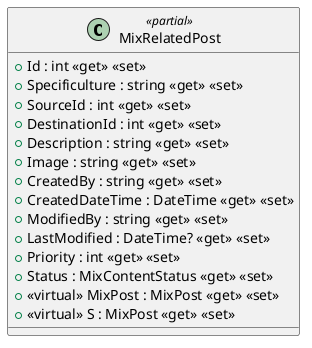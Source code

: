 @startuml
class MixRelatedPost <<partial>> {
    + Id : int <<get>> <<set>>
    + Specificulture : string <<get>> <<set>>
    + SourceId : int <<get>> <<set>>
    + DestinationId : int <<get>> <<set>>
    + Description : string <<get>> <<set>>
    + Image : string <<get>> <<set>>
    + CreatedBy : string <<get>> <<set>>
    + CreatedDateTime : DateTime <<get>> <<set>>
    + ModifiedBy : string <<get>> <<set>>
    + LastModified : DateTime? <<get>> <<set>>
    + Priority : int <<get>> <<set>>
    + Status : MixContentStatus <<get>> <<set>>
    + <<virtual>> MixPost : MixPost <<get>> <<set>>
    + <<virtual>> S : MixPost <<get>> <<set>>
}
@enduml
